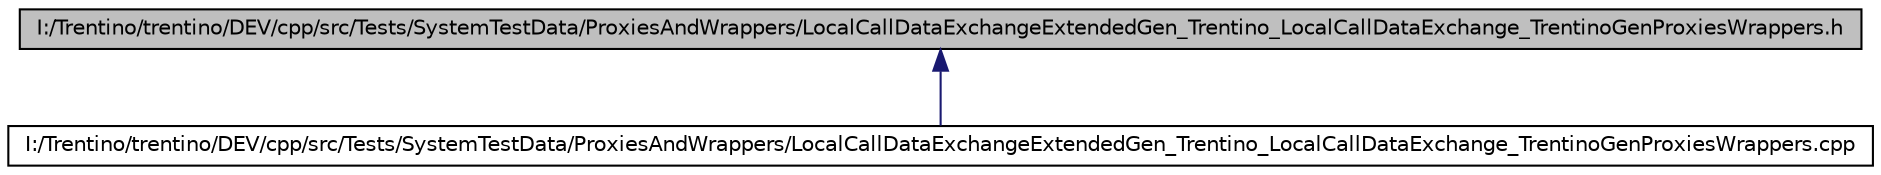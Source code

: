 digraph G
{
  edge [fontname="Helvetica",fontsize="10",labelfontname="Helvetica",labelfontsize="10"];
  node [fontname="Helvetica",fontsize="10",shape=record];
  Node1 [label="I:/Trentino/trentino/DEV/cpp/src/Tests/SystemTestData/ProxiesAndWrappers/LocalCallDataExchangeExtendedGen_Trentino_LocalCallDataExchange_TrentinoGenProxiesWrappers.h",height=0.2,width=0.4,color="black", fillcolor="grey75", style="filled" fontcolor="black"];
  Node1 -> Node2 [dir="back",color="midnightblue",fontsize="10",style="solid",fontname="Helvetica"];
  Node2 [label="I:/Trentino/trentino/DEV/cpp/src/Tests/SystemTestData/ProxiesAndWrappers/LocalCallDataExchangeExtendedGen_Trentino_LocalCallDataExchange_TrentinoGenProxiesWrappers.cpp",height=0.2,width=0.4,color="black", fillcolor="white", style="filled",URL="$_local_call_data_exchange_extended_gen___trentino___local_call_data_exchange___trentino_gen_proxies_wrappers_8cpp.html"];
}
